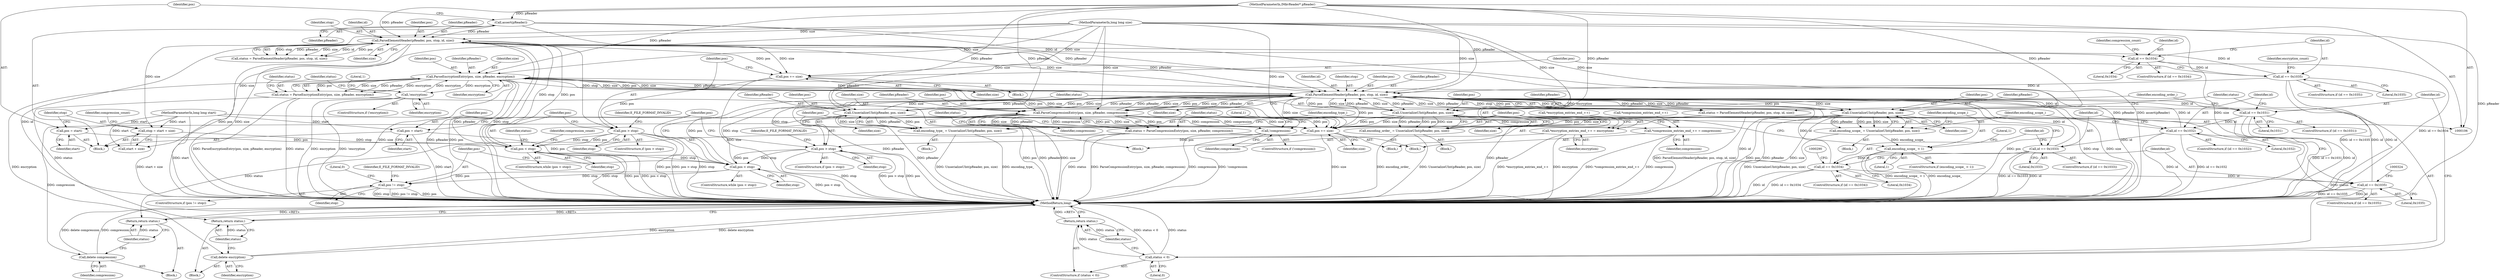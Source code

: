 digraph "0_Android_cc274e2abe8b2a6698a5c47d8aa4bb45f1f9538d_48@API" {
"1000334" [label="(Call,ParseEncryptionEntry(pos, size, pReader, encryption))"];
"1000229" [label="(Call,ParseElementHeader(pReader, pos, stop, id, size))"];
"1000141" [label="(Call,ParseElementHeader(pReader, pos, stop, id, size))"];
"1000111" [label="(Call,assert(pReader))"];
"1000109" [label="(MethodParameterIn,IMkvReader* pReader)"];
"1000132" [label="(Call,pos < stop)"];
"1000114" [label="(Call,pos = start)"];
"1000107" [label="(MethodParameterIn,long long start)"];
"1000169" [label="(Call,pos > stop)"];
"1000165" [label="(Call,pos += size)"];
"1000108" [label="(MethodParameterIn,long long size)"];
"1000118" [label="(Call,stop = start + size)"];
"1000160" [label="(Call,id == 0x1035)"];
"1000154" [label="(Call,id == 0x1034)"];
"1000279" [label="(Call,UnserializeUInt(pReader, pos, size))"];
"1000300" [label="(Call,ParseCompressionEntry(pos, size, pReader, compression))"];
"1000293" [label="(Call,!compression)"];
"1000260" [label="(Call,UnserializeUInt(pReader, pos, size))"];
"1000334" [label="(Call,ParseEncryptionEntry(pos, size, pReader, encryption))"];
"1000327" [label="(Call,!encryption)"];
"1000248" [label="(Call,UnserializeUInt(pReader, pos, size))"];
"1000220" [label="(Call,pos < stop)"];
"1000355" [label="(Call,pos > stop)"];
"1000351" [label="(Call,pos += size)"];
"1000216" [label="(Call,pos = start)"];
"1000285" [label="(Call,id == 0x1034)"];
"1000273" [label="(Call,id == 0x1033)"];
"1000254" [label="(Call,id == 0x1032)"];
"1000242" [label="(Call,id == 0x1031)"];
"1000319" [label="(Call,id == 0x1035)"];
"1000227" [label="(Call,status = ParseElementHeader(pReader, pos, stop, id, size))"];
"1000236" [label="(Call,status < 0)"];
"1000239" [label="(Return,return status;)"];
"1000246" [label="(Call,encoding_order_ = UnserializeUInt(pReader, pos, size))"];
"1000361" [label="(Call,pos != stop)"];
"1000258" [label="(Call,encoding_scope_ = UnserializeUInt(pReader, pos, size))"];
"1000265" [label="(Call,encoding_scope_ < 1)"];
"1000277" [label="(Call,encoding_type_ = UnserializeUInt(pReader, pos, size))"];
"1000298" [label="(Call,status = ParseCompressionEntry(pos, size, pReader, compression))"];
"1000310" [label="(Return,return status;)"];
"1000308" [label="(Call,delete compression)"];
"1000312" [label="(Call,*compression_entries_end_++ = compression)"];
"1000332" [label="(Call,status = ParseEncryptionEntry(pos, size, pReader, encryption))"];
"1000344" [label="(Return,return status;)"];
"1000342" [label="(Call,delete encryption)"];
"1000346" [label="(Call,*encryption_entries_end_++ = encryption)"];
"1000160" [label="(Call,id == 0x1035)"];
"1000173" [label="(Identifier,E_FILE_FORMAT_INVALID)"];
"1000139" [label="(Call,status = ParseElementHeader(pReader, pos, stop, id, size))"];
"1000345" [label="(Identifier,status)"];
"1000365" [label="(Identifier,E_FILE_FORMAT_INVALID)"];
"1000222" [label="(Identifier,stop)"];
"1000108" [label="(MethodParameterIn,long long size)"];
"1000310" [label="(Return,return status;)"];
"1000320" [label="(Identifier,id)"];
"1000133" [label="(Identifier,pos)"];
"1000273" [label="(Call,id == 0x1033)"];
"1000216" [label="(Call,pos = start)"];
"1000341" [label="(Block,)"];
"1000242" [label="(Call,id == 0x1031)"];
"1000318" [label="(ControlStructure,if (id == 0x1035))"];
"1000132" [label="(Call,pos < stop)"];
"1000328" [label="(Identifier,encryption)"];
"1000307" [label="(Block,)"];
"1000316" [label="(Identifier,compression)"];
"1000287" [label="(Literal,0x1034)"];
"1000109" [label="(MethodParameterIn,IMkvReader* pReader)"];
"1000258" [label="(Call,encoding_scope_ = UnserializeUInt(pReader, pos, size))"];
"1000332" [label="(Call,status = ParseEncryptionEntry(pos, size, pReader, encryption))"];
"1000321" [label="(Literal,0x1035)"];
"1000298" [label="(Call,status = ParseCompressionEntry(pos, size, pReader, compression))"];
"1000220" [label="(Call,pos < stop)"];
"1000169" [label="(Call,pos > stop)"];
"1000223" [label="(Block,)"];
"1000120" [label="(Call,start + size)"];
"1000356" [label="(Identifier,pos)"];
"1000238" [label="(Literal,0)"];
"1000354" [label="(ControlStructure,if (pos > stop))"];
"1000280" [label="(Identifier,pReader)"];
"1000333" [label="(Identifier,status)"];
"1000267" [label="(Literal,1)"];
"1000306" [label="(Identifier,status)"];
"1000119" [label="(Identifier,stop)"];
"1000367" [label="(Literal,0)"];
"1000266" [label="(Identifier,encoding_scope_)"];
"1000159" [label="(ControlStructure,if (id == 0x1035))"];
"1000300" [label="(Call,ParseCompressionEntry(pos, size, pReader, compression))"];
"1000363" [label="(Identifier,stop)"];
"1000231" [label="(Identifier,pos)"];
"1000270" [label="(Literal,1)"];
"1000116" [label="(Identifier,start)"];
"1000236" [label="(Call,status < 0)"];
"1000253" [label="(ControlStructure,if (id == 0x1032))"];
"1000302" [label="(Identifier,size)"];
"1000251" [label="(Identifier,size)"];
"1000272" [label="(ControlStructure,if (id == 0x1033))"];
"1000154" [label="(Call,id == 0x1034)"];
"1000360" [label="(ControlStructure,if (pos != stop))"];
"1000264" [label="(ControlStructure,if (encoding_scope_ < 1))"];
"1000111" [label="(Call,assert(pReader))"];
"1000262" [label="(Identifier,pos)"];
"1000217" [label="(Identifier,pos)"];
"1000309" [label="(Identifier,compression)"];
"1000235" [label="(ControlStructure,if (status < 0))"];
"1000256" [label="(Literal,0x1032)"];
"1000304" [label="(Identifier,compression)"];
"1000286" [label="(Identifier,id)"];
"1000156" [label="(Literal,0x1034)"];
"1000284" [label="(ControlStructure,if (id == 0x1034))"];
"1000134" [label="(Identifier,stop)"];
"1000353" [label="(Identifier,size)"];
"1000334" [label="(Call,ParseEncryptionEntry(pos, size, pReader, encryption))"];
"1000110" [label="(Block,)"];
"1000303" [label="(Identifier,pReader)"];
"1000145" [label="(Identifier,id)"];
"1000140" [label="(Identifier,status)"];
"1000285" [label="(Call,id == 0x1034)"];
"1000257" [label="(Block,)"];
"1000368" [label="(MethodReturn,long)"];
"1000161" [label="(Identifier,id)"];
"1000250" [label="(Identifier,pos)"];
"1000249" [label="(Identifier,pReader)"];
"1000357" [label="(Identifier,stop)"];
"1000352" [label="(Identifier,pos)"];
"1000141" [label="(Call,ParseElementHeader(pReader, pos, stop, id, size))"];
"1000239" [label="(Return,return status;)"];
"1000313" [label="(Call,*compression_entries_end_++)"];
"1000361" [label="(Call,pos != stop)"];
"1000281" [label="(Identifier,pos)"];
"1000230" [label="(Identifier,pReader)"];
"1000218" [label="(Identifier,start)"];
"1000322" [label="(Block,)"];
"1000327" [label="(Call,!encryption)"];
"1000221" [label="(Identifier,pos)"];
"1000276" [label="(Block,)"];
"1000335" [label="(Identifier,pos)"];
"1000229" [label="(Call,ParseElementHeader(pReader, pos, stop, id, size))"];
"1000177" [label="(Identifier,compression_count)"];
"1000319" [label="(Call,id == 0x1035)"];
"1000346" [label="(Call,*encryption_entries_end_++ = encryption)"];
"1000260" [label="(Call,UnserializeUInt(pReader, pos, size))"];
"1000255" [label="(Identifier,id)"];
"1000244" [label="(Literal,0x1031)"];
"1000277" [label="(Call,encoding_type_ = UnserializeUInt(pReader, pos, size))"];
"1000241" [label="(ControlStructure,if (id == 0x1031))"];
"1000153" [label="(ControlStructure,if (id == 0x1034))"];
"1000233" [label="(Identifier,id)"];
"1000131" [label="(ControlStructure,while (pos < stop))"];
"1000219" [label="(ControlStructure,while (pos < stop))"];
"1000337" [label="(Identifier,pReader)"];
"1000274" [label="(Identifier,id)"];
"1000232" [label="(Identifier,stop)"];
"1000246" [label="(Call,encoding_order_ = UnserializeUInt(pReader, pos, size))"];
"1000162" [label="(Literal,0x1035)"];
"1000362" [label="(Identifier,pos)"];
"1000265" [label="(Call,encoding_scope_ < 1)"];
"1000347" [label="(Call,*encryption_entries_end_++)"];
"1000275" [label="(Literal,0x1033)"];
"1000338" [label="(Identifier,encryption)"];
"1000343" [label="(Identifier,encryption)"];
"1000350" [label="(Identifier,encryption)"];
"1000355" [label="(Call,pos > stop)"];
"1000125" [label="(Identifier,compression_count)"];
"1000143" [label="(Identifier,pos)"];
"1000245" [label="(Block,)"];
"1000308" [label="(Call,delete compression)"];
"1000144" [label="(Identifier,stop)"];
"1000293" [label="(Call,!compression)"];
"1000351" [label="(Call,pos += size)"];
"1000167" [label="(Identifier,size)"];
"1000114" [label="(Call,pos = start)"];
"1000359" [label="(Identifier,E_FILE_FORMAT_INVALID)"];
"1000247" [label="(Identifier,encoding_order_)"];
"1000340" [label="(Identifier,status)"];
"1000234" [label="(Identifier,size)"];
"1000294" [label="(Identifier,compression)"];
"1000248" [label="(Call,UnserializeUInt(pReader, pos, size))"];
"1000263" [label="(Identifier,size)"];
"1000344" [label="(Return,return status;)"];
"1000292" [label="(ControlStructure,if (!compression))"];
"1000240" [label="(Identifier,status)"];
"1000170" [label="(Identifier,pos)"];
"1000168" [label="(ControlStructure,if (pos > stop))"];
"1000326" [label="(ControlStructure,if (!encryption))"];
"1000158" [label="(Identifier,compression_count)"];
"1000254" [label="(Call,id == 0x1032)"];
"1000312" [label="(Call,*compression_entries_end_++ = compression)"];
"1000336" [label="(Identifier,size)"];
"1000297" [label="(Literal,1)"];
"1000282" [label="(Identifier,size)"];
"1000342" [label="(Call,delete encryption)"];
"1000118" [label="(Call,stop = start + size)"];
"1000331" [label="(Literal,1)"];
"1000228" [label="(Identifier,status)"];
"1000278" [label="(Identifier,encoding_type_)"];
"1000142" [label="(Identifier,pReader)"];
"1000279" [label="(Call,UnserializeUInt(pReader, pos, size))"];
"1000261" [label="(Identifier,pReader)"];
"1000227" [label="(Call,status = ParseElementHeader(pReader, pos, stop, id, size))"];
"1000299" [label="(Identifier,status)"];
"1000237" [label="(Identifier,status)"];
"1000146" [label="(Identifier,size)"];
"1000171" [label="(Identifier,stop)"];
"1000115" [label="(Identifier,pos)"];
"1000259" [label="(Identifier,encoding_scope_)"];
"1000311" [label="(Identifier,status)"];
"1000107" [label="(MethodParameterIn,long long start)"];
"1000288" [label="(Block,)"];
"1000155" [label="(Identifier,id)"];
"1000112" [label="(Identifier,pReader)"];
"1000166" [label="(Identifier,pos)"];
"1000135" [label="(Block,)"];
"1000165" [label="(Call,pos += size)"];
"1000164" [label="(Identifier,encryption_count)"];
"1000301" [label="(Identifier,pos)"];
"1000243" [label="(Identifier,id)"];
"1000334" -> "1000332"  [label="AST: "];
"1000334" -> "1000338"  [label="CFG: "];
"1000335" -> "1000334"  [label="AST: "];
"1000336" -> "1000334"  [label="AST: "];
"1000337" -> "1000334"  [label="AST: "];
"1000338" -> "1000334"  [label="AST: "];
"1000332" -> "1000334"  [label="CFG: "];
"1000334" -> "1000368"  [label="DDG: size"];
"1000334" -> "1000368"  [label="DDG: pReader"];
"1000334" -> "1000368"  [label="DDG: pos"];
"1000334" -> "1000229"  [label="DDG: pReader"];
"1000334" -> "1000229"  [label="DDG: size"];
"1000334" -> "1000327"  [label="DDG: encryption"];
"1000334" -> "1000332"  [label="DDG: pos"];
"1000334" -> "1000332"  [label="DDG: size"];
"1000334" -> "1000332"  [label="DDG: pReader"];
"1000334" -> "1000332"  [label="DDG: encryption"];
"1000229" -> "1000334"  [label="DDG: pos"];
"1000229" -> "1000334"  [label="DDG: size"];
"1000229" -> "1000334"  [label="DDG: pReader"];
"1000108" -> "1000334"  [label="DDG: size"];
"1000109" -> "1000334"  [label="DDG: pReader"];
"1000327" -> "1000334"  [label="DDG: encryption"];
"1000334" -> "1000342"  [label="DDG: encryption"];
"1000334" -> "1000346"  [label="DDG: encryption"];
"1000334" -> "1000351"  [label="DDG: size"];
"1000334" -> "1000351"  [label="DDG: pos"];
"1000229" -> "1000227"  [label="AST: "];
"1000229" -> "1000234"  [label="CFG: "];
"1000230" -> "1000229"  [label="AST: "];
"1000231" -> "1000229"  [label="AST: "];
"1000232" -> "1000229"  [label="AST: "];
"1000233" -> "1000229"  [label="AST: "];
"1000234" -> "1000229"  [label="AST: "];
"1000227" -> "1000229"  [label="CFG: "];
"1000229" -> "1000368"  [label="DDG: id"];
"1000229" -> "1000368"  [label="DDG: pos"];
"1000229" -> "1000368"  [label="DDG: stop"];
"1000229" -> "1000368"  [label="DDG: size"];
"1000229" -> "1000368"  [label="DDG: pReader"];
"1000229" -> "1000227"  [label="DDG: id"];
"1000229" -> "1000227"  [label="DDG: size"];
"1000229" -> "1000227"  [label="DDG: pReader"];
"1000229" -> "1000227"  [label="DDG: stop"];
"1000229" -> "1000227"  [label="DDG: pos"];
"1000141" -> "1000229"  [label="DDG: pReader"];
"1000141" -> "1000229"  [label="DDG: size"];
"1000279" -> "1000229"  [label="DDG: pReader"];
"1000279" -> "1000229"  [label="DDG: size"];
"1000300" -> "1000229"  [label="DDG: pReader"];
"1000300" -> "1000229"  [label="DDG: size"];
"1000111" -> "1000229"  [label="DDG: pReader"];
"1000260" -> "1000229"  [label="DDG: pReader"];
"1000260" -> "1000229"  [label="DDG: size"];
"1000248" -> "1000229"  [label="DDG: pReader"];
"1000248" -> "1000229"  [label="DDG: size"];
"1000109" -> "1000229"  [label="DDG: pReader"];
"1000220" -> "1000229"  [label="DDG: pos"];
"1000220" -> "1000229"  [label="DDG: stop"];
"1000285" -> "1000229"  [label="DDG: id"];
"1000254" -> "1000229"  [label="DDG: id"];
"1000273" -> "1000229"  [label="DDG: id"];
"1000319" -> "1000229"  [label="DDG: id"];
"1000160" -> "1000229"  [label="DDG: id"];
"1000242" -> "1000229"  [label="DDG: id"];
"1000108" -> "1000229"  [label="DDG: size"];
"1000229" -> "1000242"  [label="DDG: id"];
"1000229" -> "1000248"  [label="DDG: pReader"];
"1000229" -> "1000248"  [label="DDG: pos"];
"1000229" -> "1000248"  [label="DDG: size"];
"1000229" -> "1000260"  [label="DDG: pReader"];
"1000229" -> "1000260"  [label="DDG: pos"];
"1000229" -> "1000260"  [label="DDG: size"];
"1000229" -> "1000279"  [label="DDG: pReader"];
"1000229" -> "1000279"  [label="DDG: pos"];
"1000229" -> "1000279"  [label="DDG: size"];
"1000229" -> "1000300"  [label="DDG: pos"];
"1000229" -> "1000300"  [label="DDG: size"];
"1000229" -> "1000300"  [label="DDG: pReader"];
"1000229" -> "1000351"  [label="DDG: size"];
"1000229" -> "1000351"  [label="DDG: pos"];
"1000229" -> "1000355"  [label="DDG: stop"];
"1000141" -> "1000139"  [label="AST: "];
"1000141" -> "1000146"  [label="CFG: "];
"1000142" -> "1000141"  [label="AST: "];
"1000143" -> "1000141"  [label="AST: "];
"1000144" -> "1000141"  [label="AST: "];
"1000145" -> "1000141"  [label="AST: "];
"1000146" -> "1000141"  [label="AST: "];
"1000139" -> "1000141"  [label="CFG: "];
"1000141" -> "1000368"  [label="DDG: pReader"];
"1000141" -> "1000368"  [label="DDG: stop"];
"1000141" -> "1000368"  [label="DDG: id"];
"1000141" -> "1000368"  [label="DDG: pos"];
"1000141" -> "1000368"  [label="DDG: size"];
"1000141" -> "1000139"  [label="DDG: stop"];
"1000141" -> "1000139"  [label="DDG: pReader"];
"1000141" -> "1000139"  [label="DDG: size"];
"1000141" -> "1000139"  [label="DDG: id"];
"1000141" -> "1000139"  [label="DDG: pos"];
"1000111" -> "1000141"  [label="DDG: pReader"];
"1000109" -> "1000141"  [label="DDG: pReader"];
"1000132" -> "1000141"  [label="DDG: pos"];
"1000132" -> "1000141"  [label="DDG: stop"];
"1000160" -> "1000141"  [label="DDG: id"];
"1000108" -> "1000141"  [label="DDG: size"];
"1000141" -> "1000154"  [label="DDG: id"];
"1000141" -> "1000165"  [label="DDG: size"];
"1000141" -> "1000165"  [label="DDG: pos"];
"1000141" -> "1000169"  [label="DDG: stop"];
"1000111" -> "1000110"  [label="AST: "];
"1000111" -> "1000112"  [label="CFG: "];
"1000112" -> "1000111"  [label="AST: "];
"1000115" -> "1000111"  [label="CFG: "];
"1000111" -> "1000368"  [label="DDG: pReader"];
"1000111" -> "1000368"  [label="DDG: assert(pReader)"];
"1000109" -> "1000111"  [label="DDG: pReader"];
"1000109" -> "1000106"  [label="AST: "];
"1000109" -> "1000368"  [label="DDG: pReader"];
"1000109" -> "1000248"  [label="DDG: pReader"];
"1000109" -> "1000260"  [label="DDG: pReader"];
"1000109" -> "1000279"  [label="DDG: pReader"];
"1000109" -> "1000300"  [label="DDG: pReader"];
"1000132" -> "1000131"  [label="AST: "];
"1000132" -> "1000134"  [label="CFG: "];
"1000133" -> "1000132"  [label="AST: "];
"1000134" -> "1000132"  [label="AST: "];
"1000140" -> "1000132"  [label="CFG: "];
"1000177" -> "1000132"  [label="CFG: "];
"1000132" -> "1000368"  [label="DDG: pos < stop"];
"1000132" -> "1000368"  [label="DDG: stop"];
"1000132" -> "1000368"  [label="DDG: pos"];
"1000114" -> "1000132"  [label="DDG: pos"];
"1000169" -> "1000132"  [label="DDG: pos"];
"1000169" -> "1000132"  [label="DDG: stop"];
"1000118" -> "1000132"  [label="DDG: stop"];
"1000132" -> "1000220"  [label="DDG: stop"];
"1000114" -> "1000110"  [label="AST: "];
"1000114" -> "1000116"  [label="CFG: "];
"1000115" -> "1000114"  [label="AST: "];
"1000116" -> "1000114"  [label="AST: "];
"1000119" -> "1000114"  [label="CFG: "];
"1000107" -> "1000114"  [label="DDG: start"];
"1000107" -> "1000106"  [label="AST: "];
"1000107" -> "1000368"  [label="DDG: start"];
"1000107" -> "1000118"  [label="DDG: start"];
"1000107" -> "1000120"  [label="DDG: start"];
"1000107" -> "1000216"  [label="DDG: start"];
"1000169" -> "1000168"  [label="AST: "];
"1000169" -> "1000171"  [label="CFG: "];
"1000170" -> "1000169"  [label="AST: "];
"1000171" -> "1000169"  [label="AST: "];
"1000133" -> "1000169"  [label="CFG: "];
"1000173" -> "1000169"  [label="CFG: "];
"1000169" -> "1000368"  [label="DDG: pos > stop"];
"1000169" -> "1000368"  [label="DDG: stop"];
"1000169" -> "1000368"  [label="DDG: pos"];
"1000165" -> "1000169"  [label="DDG: pos"];
"1000165" -> "1000135"  [label="AST: "];
"1000165" -> "1000167"  [label="CFG: "];
"1000166" -> "1000165"  [label="AST: "];
"1000167" -> "1000165"  [label="AST: "];
"1000170" -> "1000165"  [label="CFG: "];
"1000165" -> "1000368"  [label="DDG: size"];
"1000108" -> "1000165"  [label="DDG: size"];
"1000108" -> "1000106"  [label="AST: "];
"1000108" -> "1000368"  [label="DDG: size"];
"1000108" -> "1000118"  [label="DDG: size"];
"1000108" -> "1000120"  [label="DDG: size"];
"1000108" -> "1000248"  [label="DDG: size"];
"1000108" -> "1000260"  [label="DDG: size"];
"1000108" -> "1000279"  [label="DDG: size"];
"1000108" -> "1000300"  [label="DDG: size"];
"1000108" -> "1000351"  [label="DDG: size"];
"1000118" -> "1000110"  [label="AST: "];
"1000118" -> "1000120"  [label="CFG: "];
"1000119" -> "1000118"  [label="AST: "];
"1000120" -> "1000118"  [label="AST: "];
"1000125" -> "1000118"  [label="CFG: "];
"1000118" -> "1000368"  [label="DDG: start + size"];
"1000160" -> "1000159"  [label="AST: "];
"1000160" -> "1000162"  [label="CFG: "];
"1000161" -> "1000160"  [label="AST: "];
"1000162" -> "1000160"  [label="AST: "];
"1000164" -> "1000160"  [label="CFG: "];
"1000166" -> "1000160"  [label="CFG: "];
"1000160" -> "1000368"  [label="DDG: id == 0x1035"];
"1000160" -> "1000368"  [label="DDG: id"];
"1000154" -> "1000160"  [label="DDG: id"];
"1000154" -> "1000153"  [label="AST: "];
"1000154" -> "1000156"  [label="CFG: "];
"1000155" -> "1000154"  [label="AST: "];
"1000156" -> "1000154"  [label="AST: "];
"1000158" -> "1000154"  [label="CFG: "];
"1000161" -> "1000154"  [label="CFG: "];
"1000154" -> "1000368"  [label="DDG: id == 0x1034"];
"1000279" -> "1000277"  [label="AST: "];
"1000279" -> "1000282"  [label="CFG: "];
"1000280" -> "1000279"  [label="AST: "];
"1000281" -> "1000279"  [label="AST: "];
"1000282" -> "1000279"  [label="AST: "];
"1000277" -> "1000279"  [label="CFG: "];
"1000279" -> "1000368"  [label="DDG: pReader"];
"1000279" -> "1000277"  [label="DDG: pReader"];
"1000279" -> "1000277"  [label="DDG: pos"];
"1000279" -> "1000277"  [label="DDG: size"];
"1000279" -> "1000351"  [label="DDG: size"];
"1000279" -> "1000351"  [label="DDG: pos"];
"1000300" -> "1000298"  [label="AST: "];
"1000300" -> "1000304"  [label="CFG: "];
"1000301" -> "1000300"  [label="AST: "];
"1000302" -> "1000300"  [label="AST: "];
"1000303" -> "1000300"  [label="AST: "];
"1000304" -> "1000300"  [label="AST: "];
"1000298" -> "1000300"  [label="CFG: "];
"1000300" -> "1000368"  [label="DDG: pReader"];
"1000300" -> "1000368"  [label="DDG: pos"];
"1000300" -> "1000368"  [label="DDG: size"];
"1000300" -> "1000293"  [label="DDG: compression"];
"1000300" -> "1000298"  [label="DDG: pos"];
"1000300" -> "1000298"  [label="DDG: size"];
"1000300" -> "1000298"  [label="DDG: pReader"];
"1000300" -> "1000298"  [label="DDG: compression"];
"1000293" -> "1000300"  [label="DDG: compression"];
"1000300" -> "1000308"  [label="DDG: compression"];
"1000300" -> "1000312"  [label="DDG: compression"];
"1000300" -> "1000351"  [label="DDG: size"];
"1000300" -> "1000351"  [label="DDG: pos"];
"1000293" -> "1000292"  [label="AST: "];
"1000293" -> "1000294"  [label="CFG: "];
"1000294" -> "1000293"  [label="AST: "];
"1000297" -> "1000293"  [label="CFG: "];
"1000299" -> "1000293"  [label="CFG: "];
"1000293" -> "1000368"  [label="DDG: compression"];
"1000293" -> "1000368"  [label="DDG: !compression"];
"1000260" -> "1000258"  [label="AST: "];
"1000260" -> "1000263"  [label="CFG: "];
"1000261" -> "1000260"  [label="AST: "];
"1000262" -> "1000260"  [label="AST: "];
"1000263" -> "1000260"  [label="AST: "];
"1000258" -> "1000260"  [label="CFG: "];
"1000260" -> "1000368"  [label="DDG: size"];
"1000260" -> "1000368"  [label="DDG: pos"];
"1000260" -> "1000368"  [label="DDG: pReader"];
"1000260" -> "1000258"  [label="DDG: pReader"];
"1000260" -> "1000258"  [label="DDG: pos"];
"1000260" -> "1000258"  [label="DDG: size"];
"1000260" -> "1000351"  [label="DDG: size"];
"1000260" -> "1000351"  [label="DDG: pos"];
"1000327" -> "1000326"  [label="AST: "];
"1000327" -> "1000328"  [label="CFG: "];
"1000328" -> "1000327"  [label="AST: "];
"1000331" -> "1000327"  [label="CFG: "];
"1000333" -> "1000327"  [label="CFG: "];
"1000327" -> "1000368"  [label="DDG: encryption"];
"1000327" -> "1000368"  [label="DDG: !encryption"];
"1000248" -> "1000246"  [label="AST: "];
"1000248" -> "1000251"  [label="CFG: "];
"1000249" -> "1000248"  [label="AST: "];
"1000250" -> "1000248"  [label="AST: "];
"1000251" -> "1000248"  [label="AST: "];
"1000246" -> "1000248"  [label="CFG: "];
"1000248" -> "1000368"  [label="DDG: pReader"];
"1000248" -> "1000246"  [label="DDG: pReader"];
"1000248" -> "1000246"  [label="DDG: pos"];
"1000248" -> "1000246"  [label="DDG: size"];
"1000248" -> "1000351"  [label="DDG: size"];
"1000248" -> "1000351"  [label="DDG: pos"];
"1000220" -> "1000219"  [label="AST: "];
"1000220" -> "1000222"  [label="CFG: "];
"1000221" -> "1000220"  [label="AST: "];
"1000222" -> "1000220"  [label="AST: "];
"1000228" -> "1000220"  [label="CFG: "];
"1000362" -> "1000220"  [label="CFG: "];
"1000220" -> "1000368"  [label="DDG: pos < stop"];
"1000355" -> "1000220"  [label="DDG: pos"];
"1000355" -> "1000220"  [label="DDG: stop"];
"1000216" -> "1000220"  [label="DDG: pos"];
"1000220" -> "1000361"  [label="DDG: pos"];
"1000220" -> "1000361"  [label="DDG: stop"];
"1000355" -> "1000354"  [label="AST: "];
"1000355" -> "1000357"  [label="CFG: "];
"1000356" -> "1000355"  [label="AST: "];
"1000357" -> "1000355"  [label="AST: "];
"1000221" -> "1000355"  [label="CFG: "];
"1000359" -> "1000355"  [label="CFG: "];
"1000355" -> "1000368"  [label="DDG: pos"];
"1000355" -> "1000368"  [label="DDG: stop"];
"1000355" -> "1000368"  [label="DDG: pos > stop"];
"1000351" -> "1000355"  [label="DDG: pos"];
"1000351" -> "1000223"  [label="AST: "];
"1000351" -> "1000353"  [label="CFG: "];
"1000352" -> "1000351"  [label="AST: "];
"1000353" -> "1000351"  [label="AST: "];
"1000356" -> "1000351"  [label="CFG: "];
"1000351" -> "1000368"  [label="DDG: size"];
"1000216" -> "1000110"  [label="AST: "];
"1000216" -> "1000218"  [label="CFG: "];
"1000217" -> "1000216"  [label="AST: "];
"1000218" -> "1000216"  [label="AST: "];
"1000221" -> "1000216"  [label="CFG: "];
"1000216" -> "1000368"  [label="DDG: start"];
"1000285" -> "1000284"  [label="AST: "];
"1000285" -> "1000287"  [label="CFG: "];
"1000286" -> "1000285"  [label="AST: "];
"1000287" -> "1000285"  [label="AST: "];
"1000290" -> "1000285"  [label="CFG: "];
"1000320" -> "1000285"  [label="CFG: "];
"1000285" -> "1000368"  [label="DDG: id"];
"1000285" -> "1000368"  [label="DDG: id == 0x1034"];
"1000273" -> "1000285"  [label="DDG: id"];
"1000285" -> "1000319"  [label="DDG: id"];
"1000273" -> "1000272"  [label="AST: "];
"1000273" -> "1000275"  [label="CFG: "];
"1000274" -> "1000273"  [label="AST: "];
"1000275" -> "1000273"  [label="AST: "];
"1000278" -> "1000273"  [label="CFG: "];
"1000286" -> "1000273"  [label="CFG: "];
"1000273" -> "1000368"  [label="DDG: id"];
"1000273" -> "1000368"  [label="DDG: id == 0x1033"];
"1000254" -> "1000273"  [label="DDG: id"];
"1000254" -> "1000253"  [label="AST: "];
"1000254" -> "1000256"  [label="CFG: "];
"1000255" -> "1000254"  [label="AST: "];
"1000256" -> "1000254"  [label="AST: "];
"1000259" -> "1000254"  [label="CFG: "];
"1000274" -> "1000254"  [label="CFG: "];
"1000254" -> "1000368"  [label="DDG: id"];
"1000254" -> "1000368"  [label="DDG: id == 0x1032"];
"1000242" -> "1000254"  [label="DDG: id"];
"1000242" -> "1000241"  [label="AST: "];
"1000242" -> "1000244"  [label="CFG: "];
"1000243" -> "1000242"  [label="AST: "];
"1000244" -> "1000242"  [label="AST: "];
"1000247" -> "1000242"  [label="CFG: "];
"1000255" -> "1000242"  [label="CFG: "];
"1000242" -> "1000368"  [label="DDG: id == 0x1031"];
"1000242" -> "1000368"  [label="DDG: id"];
"1000319" -> "1000318"  [label="AST: "];
"1000319" -> "1000321"  [label="CFG: "];
"1000320" -> "1000319"  [label="AST: "];
"1000321" -> "1000319"  [label="AST: "];
"1000324" -> "1000319"  [label="CFG: "];
"1000352" -> "1000319"  [label="CFG: "];
"1000319" -> "1000368"  [label="DDG: id == 0x1035"];
"1000319" -> "1000368"  [label="DDG: id"];
"1000227" -> "1000223"  [label="AST: "];
"1000228" -> "1000227"  [label="AST: "];
"1000237" -> "1000227"  [label="CFG: "];
"1000227" -> "1000368"  [label="DDG: ParseElementHeader(pReader, pos, stop, id, size)"];
"1000227" -> "1000236"  [label="DDG: status"];
"1000236" -> "1000235"  [label="AST: "];
"1000236" -> "1000238"  [label="CFG: "];
"1000237" -> "1000236"  [label="AST: "];
"1000238" -> "1000236"  [label="AST: "];
"1000240" -> "1000236"  [label="CFG: "];
"1000243" -> "1000236"  [label="CFG: "];
"1000236" -> "1000368"  [label="DDG: status"];
"1000236" -> "1000368"  [label="DDG: status < 0"];
"1000236" -> "1000239"  [label="DDG: status"];
"1000239" -> "1000235"  [label="AST: "];
"1000239" -> "1000240"  [label="CFG: "];
"1000240" -> "1000239"  [label="AST: "];
"1000368" -> "1000239"  [label="CFG: "];
"1000239" -> "1000368"  [label="DDG: <RET>"];
"1000240" -> "1000239"  [label="DDG: status"];
"1000246" -> "1000245"  [label="AST: "];
"1000247" -> "1000246"  [label="AST: "];
"1000352" -> "1000246"  [label="CFG: "];
"1000246" -> "1000368"  [label="DDG: UnserializeUInt(pReader, pos, size)"];
"1000246" -> "1000368"  [label="DDG: encoding_order_"];
"1000361" -> "1000360"  [label="AST: "];
"1000361" -> "1000363"  [label="CFG: "];
"1000362" -> "1000361"  [label="AST: "];
"1000363" -> "1000361"  [label="AST: "];
"1000365" -> "1000361"  [label="CFG: "];
"1000367" -> "1000361"  [label="CFG: "];
"1000361" -> "1000368"  [label="DDG: pos != stop"];
"1000361" -> "1000368"  [label="DDG: pos"];
"1000361" -> "1000368"  [label="DDG: stop"];
"1000258" -> "1000257"  [label="AST: "];
"1000259" -> "1000258"  [label="AST: "];
"1000266" -> "1000258"  [label="CFG: "];
"1000258" -> "1000368"  [label="DDG: UnserializeUInt(pReader, pos, size)"];
"1000258" -> "1000265"  [label="DDG: encoding_scope_"];
"1000265" -> "1000264"  [label="AST: "];
"1000265" -> "1000267"  [label="CFG: "];
"1000266" -> "1000265"  [label="AST: "];
"1000267" -> "1000265"  [label="AST: "];
"1000270" -> "1000265"  [label="CFG: "];
"1000352" -> "1000265"  [label="CFG: "];
"1000265" -> "1000368"  [label="DDG: encoding_scope_"];
"1000265" -> "1000368"  [label="DDG: encoding_scope_ < 1"];
"1000277" -> "1000276"  [label="AST: "];
"1000278" -> "1000277"  [label="AST: "];
"1000352" -> "1000277"  [label="CFG: "];
"1000277" -> "1000368"  [label="DDG: encoding_type_"];
"1000277" -> "1000368"  [label="DDG: UnserializeUInt(pReader, pos, size)"];
"1000298" -> "1000288"  [label="AST: "];
"1000299" -> "1000298"  [label="AST: "];
"1000306" -> "1000298"  [label="CFG: "];
"1000298" -> "1000368"  [label="DDG: status"];
"1000298" -> "1000368"  [label="DDG: ParseCompressionEntry(pos, size, pReader, compression)"];
"1000298" -> "1000310"  [label="DDG: status"];
"1000310" -> "1000307"  [label="AST: "];
"1000310" -> "1000311"  [label="CFG: "];
"1000311" -> "1000310"  [label="AST: "];
"1000368" -> "1000310"  [label="CFG: "];
"1000310" -> "1000368"  [label="DDG: <RET>"];
"1000311" -> "1000310"  [label="DDG: status"];
"1000308" -> "1000307"  [label="AST: "];
"1000308" -> "1000309"  [label="CFG: "];
"1000309" -> "1000308"  [label="AST: "];
"1000311" -> "1000308"  [label="CFG: "];
"1000308" -> "1000368"  [label="DDG: compression"];
"1000308" -> "1000368"  [label="DDG: delete compression"];
"1000312" -> "1000288"  [label="AST: "];
"1000312" -> "1000316"  [label="CFG: "];
"1000313" -> "1000312"  [label="AST: "];
"1000316" -> "1000312"  [label="AST: "];
"1000352" -> "1000312"  [label="CFG: "];
"1000312" -> "1000368"  [label="DDG: compression"];
"1000312" -> "1000368"  [label="DDG: *compression_entries_end_++"];
"1000332" -> "1000322"  [label="AST: "];
"1000333" -> "1000332"  [label="AST: "];
"1000340" -> "1000332"  [label="CFG: "];
"1000332" -> "1000368"  [label="DDG: ParseEncryptionEntry(pos, size, pReader, encryption)"];
"1000332" -> "1000368"  [label="DDG: status"];
"1000332" -> "1000344"  [label="DDG: status"];
"1000344" -> "1000341"  [label="AST: "];
"1000344" -> "1000345"  [label="CFG: "];
"1000345" -> "1000344"  [label="AST: "];
"1000368" -> "1000344"  [label="CFG: "];
"1000344" -> "1000368"  [label="DDG: <RET>"];
"1000345" -> "1000344"  [label="DDG: status"];
"1000342" -> "1000341"  [label="AST: "];
"1000342" -> "1000343"  [label="CFG: "];
"1000343" -> "1000342"  [label="AST: "];
"1000345" -> "1000342"  [label="CFG: "];
"1000342" -> "1000368"  [label="DDG: encryption"];
"1000342" -> "1000368"  [label="DDG: delete encryption"];
"1000346" -> "1000322"  [label="AST: "];
"1000346" -> "1000350"  [label="CFG: "];
"1000347" -> "1000346"  [label="AST: "];
"1000350" -> "1000346"  [label="AST: "];
"1000352" -> "1000346"  [label="CFG: "];
"1000346" -> "1000368"  [label="DDG: *encryption_entries_end_++"];
"1000346" -> "1000368"  [label="DDG: encryption"];
}
